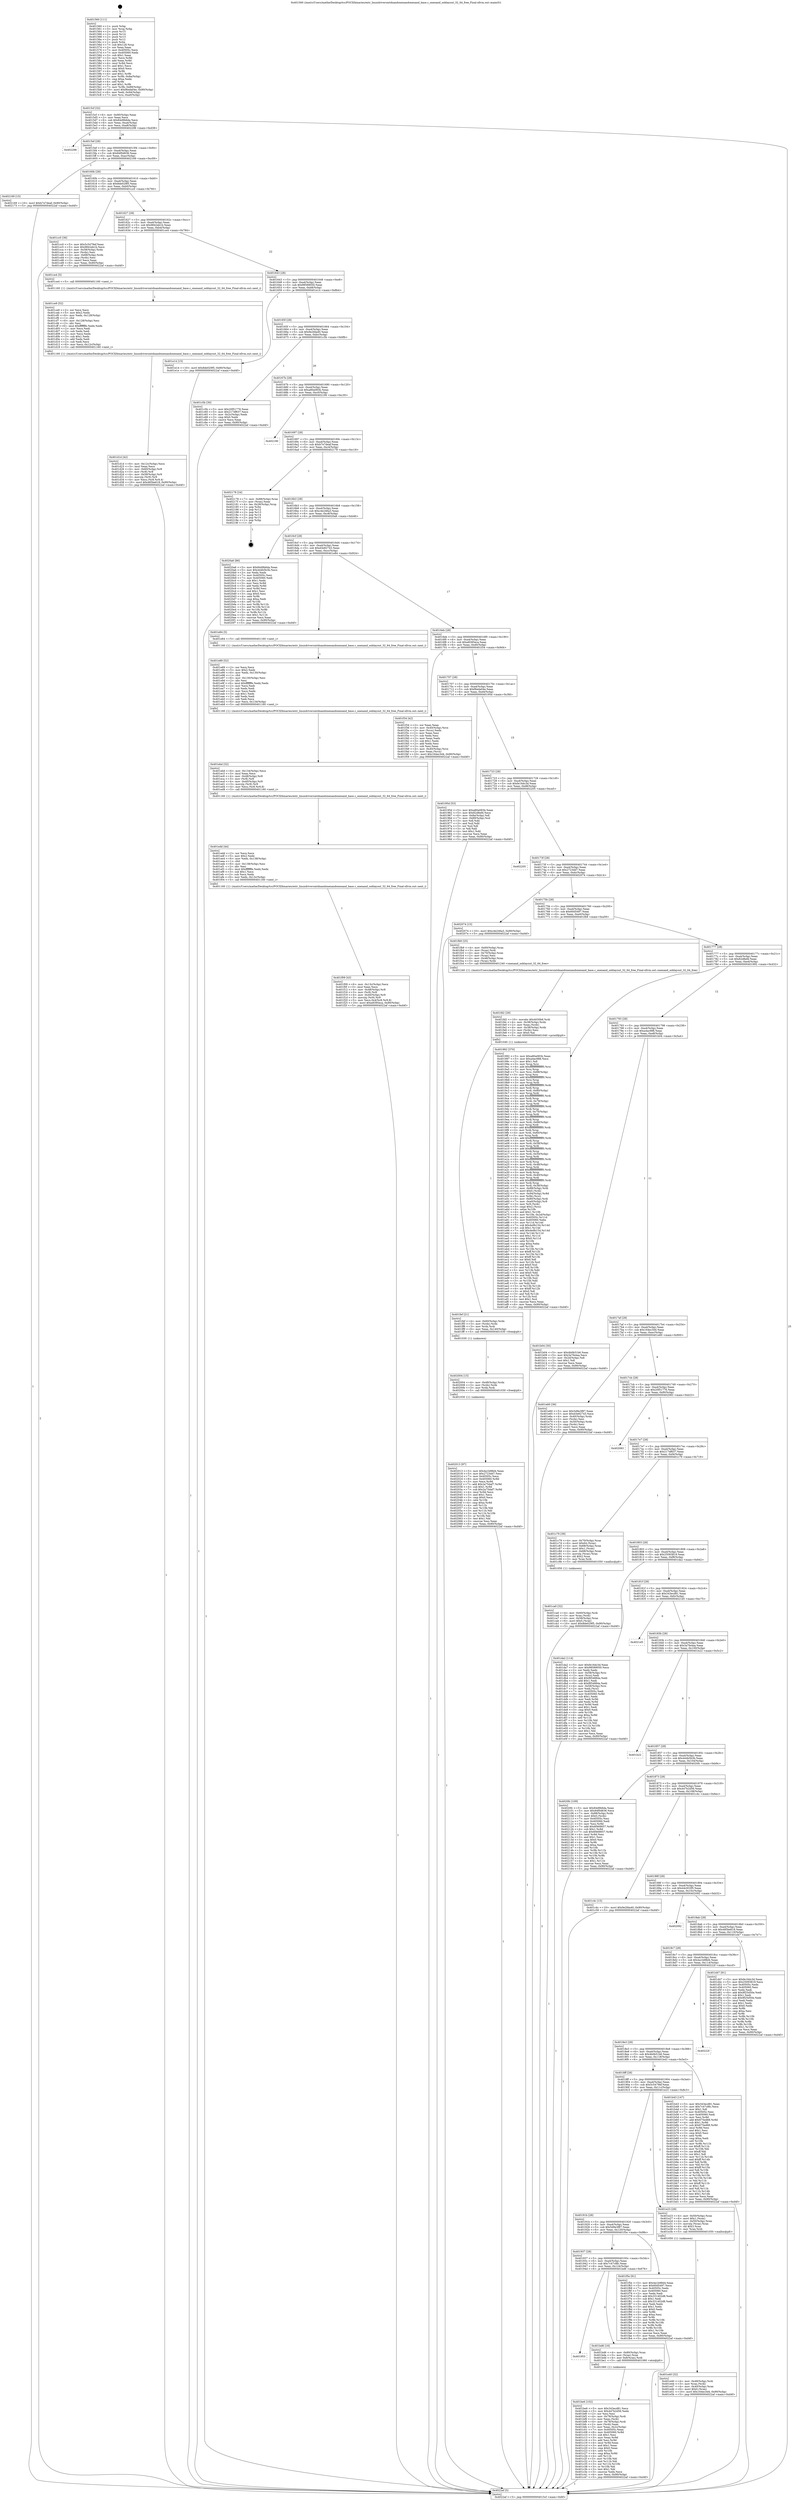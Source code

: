 digraph "0x401560" {
  label = "0x401560 (/mnt/c/Users/mathe/Desktop/tcc/POCII/binaries/extr_linuxdriversmtdnandonenandonenand_base.c_onenand_ooblayout_32_64_free_Final-ollvm.out::main(0))"
  labelloc = "t"
  node[shape=record]

  Entry [label="",width=0.3,height=0.3,shape=circle,fillcolor=black,style=filled]
  "0x4015cf" [label="{
     0x4015cf [32]\l
     | [instrs]\l
     &nbsp;&nbsp;0x4015cf \<+6\>: mov -0x90(%rbp),%eax\l
     &nbsp;&nbsp;0x4015d5 \<+2\>: mov %eax,%ecx\l
     &nbsp;&nbsp;0x4015d7 \<+6\>: sub $0x84d9b6da,%ecx\l
     &nbsp;&nbsp;0x4015dd \<+6\>: mov %eax,-0xa4(%rbp)\l
     &nbsp;&nbsp;0x4015e3 \<+6\>: mov %ecx,-0xa8(%rbp)\l
     &nbsp;&nbsp;0x4015e9 \<+6\>: je 0000000000402298 \<main+0xd38\>\l
  }"]
  "0x402298" [label="{
     0x402298\l
  }", style=dashed]
  "0x4015ef" [label="{
     0x4015ef [28]\l
     | [instrs]\l
     &nbsp;&nbsp;0x4015ef \<+5\>: jmp 00000000004015f4 \<main+0x94\>\l
     &nbsp;&nbsp;0x4015f4 \<+6\>: mov -0xa4(%rbp),%eax\l
     &nbsp;&nbsp;0x4015fa \<+5\>: sub $0x84f0d636,%eax\l
     &nbsp;&nbsp;0x4015ff \<+6\>: mov %eax,-0xac(%rbp)\l
     &nbsp;&nbsp;0x401605 \<+6\>: je 0000000000402169 \<main+0xc09\>\l
  }"]
  Exit [label="",width=0.3,height=0.3,shape=circle,fillcolor=black,style=filled,peripheries=2]
  "0x402169" [label="{
     0x402169 [15]\l
     | [instrs]\l
     &nbsp;&nbsp;0x402169 \<+10\>: movl $0xb7e7deaf,-0x90(%rbp)\l
     &nbsp;&nbsp;0x402173 \<+5\>: jmp 00000000004022af \<main+0xd4f\>\l
  }"]
  "0x40160b" [label="{
     0x40160b [28]\l
     | [instrs]\l
     &nbsp;&nbsp;0x40160b \<+5\>: jmp 0000000000401610 \<main+0xb0\>\l
     &nbsp;&nbsp;0x401610 \<+6\>: mov -0xa4(%rbp),%eax\l
     &nbsp;&nbsp;0x401616 \<+5\>: sub $0x8de029f5,%eax\l
     &nbsp;&nbsp;0x40161b \<+6\>: mov %eax,-0xb0(%rbp)\l
     &nbsp;&nbsp;0x401621 \<+6\>: je 0000000000401cc0 \<main+0x760\>\l
  }"]
  "0x402013" [label="{
     0x402013 [97]\l
     | [instrs]\l
     &nbsp;&nbsp;0x402013 \<+5\>: mov $0x4a1b98d4,%eax\l
     &nbsp;&nbsp;0x402018 \<+5\>: mov $0x2723dd7,%esi\l
     &nbsp;&nbsp;0x40201d \<+7\>: mov 0x40505c,%ecx\l
     &nbsp;&nbsp;0x402024 \<+8\>: mov 0x405060,%r8d\l
     &nbsp;&nbsp;0x40202c \<+3\>: mov %ecx,%r9d\l
     &nbsp;&nbsp;0x40202f \<+7\>: add $0x2a75daf7,%r9d\l
     &nbsp;&nbsp;0x402036 \<+4\>: sub $0x1,%r9d\l
     &nbsp;&nbsp;0x40203a \<+7\>: sub $0x2a75daf7,%r9d\l
     &nbsp;&nbsp;0x402041 \<+4\>: imul %r9d,%ecx\l
     &nbsp;&nbsp;0x402045 \<+3\>: and $0x1,%ecx\l
     &nbsp;&nbsp;0x402048 \<+3\>: cmp $0x0,%ecx\l
     &nbsp;&nbsp;0x40204b \<+4\>: sete %r10b\l
     &nbsp;&nbsp;0x40204f \<+4\>: cmp $0xa,%r8d\l
     &nbsp;&nbsp;0x402053 \<+4\>: setl %r11b\l
     &nbsp;&nbsp;0x402057 \<+3\>: mov %r10b,%bl\l
     &nbsp;&nbsp;0x40205a \<+3\>: and %r11b,%bl\l
     &nbsp;&nbsp;0x40205d \<+3\>: xor %r11b,%r10b\l
     &nbsp;&nbsp;0x402060 \<+3\>: or %r10b,%bl\l
     &nbsp;&nbsp;0x402063 \<+3\>: test $0x1,%bl\l
     &nbsp;&nbsp;0x402066 \<+3\>: cmovne %esi,%eax\l
     &nbsp;&nbsp;0x402069 \<+6\>: mov %eax,-0x90(%rbp)\l
     &nbsp;&nbsp;0x40206f \<+5\>: jmp 00000000004022af \<main+0xd4f\>\l
  }"]
  "0x401cc0" [label="{
     0x401cc0 [36]\l
     | [instrs]\l
     &nbsp;&nbsp;0x401cc0 \<+5\>: mov $0x5c5479ef,%eax\l
     &nbsp;&nbsp;0x401cc5 \<+5\>: mov $0x9842eb1b,%ecx\l
     &nbsp;&nbsp;0x401cca \<+4\>: mov -0x58(%rbp),%rdx\l
     &nbsp;&nbsp;0x401cce \<+2\>: mov (%rdx),%esi\l
     &nbsp;&nbsp;0x401cd0 \<+4\>: mov -0x68(%rbp),%rdx\l
     &nbsp;&nbsp;0x401cd4 \<+2\>: cmp (%rdx),%esi\l
     &nbsp;&nbsp;0x401cd6 \<+3\>: cmovl %ecx,%eax\l
     &nbsp;&nbsp;0x401cd9 \<+6\>: mov %eax,-0x90(%rbp)\l
     &nbsp;&nbsp;0x401cdf \<+5\>: jmp 00000000004022af \<main+0xd4f\>\l
  }"]
  "0x401627" [label="{
     0x401627 [28]\l
     | [instrs]\l
     &nbsp;&nbsp;0x401627 \<+5\>: jmp 000000000040162c \<main+0xcc\>\l
     &nbsp;&nbsp;0x40162c \<+6\>: mov -0xa4(%rbp),%eax\l
     &nbsp;&nbsp;0x401632 \<+5\>: sub $0x9842eb1b,%eax\l
     &nbsp;&nbsp;0x401637 \<+6\>: mov %eax,-0xb4(%rbp)\l
     &nbsp;&nbsp;0x40163d \<+6\>: je 0000000000401ce4 \<main+0x784\>\l
  }"]
  "0x402004" [label="{
     0x402004 [15]\l
     | [instrs]\l
     &nbsp;&nbsp;0x402004 \<+4\>: mov -0x48(%rbp),%rdx\l
     &nbsp;&nbsp;0x402008 \<+3\>: mov (%rdx),%rdx\l
     &nbsp;&nbsp;0x40200b \<+3\>: mov %rdx,%rdi\l
     &nbsp;&nbsp;0x40200e \<+5\>: call 0000000000401030 \<free@plt\>\l
     | [calls]\l
     &nbsp;&nbsp;0x401030 \{1\} (unknown)\l
  }"]
  "0x401ce4" [label="{
     0x401ce4 [5]\l
     | [instrs]\l
     &nbsp;&nbsp;0x401ce4 \<+5\>: call 0000000000401160 \<next_i\>\l
     | [calls]\l
     &nbsp;&nbsp;0x401160 \{1\} (/mnt/c/Users/mathe/Desktop/tcc/POCII/binaries/extr_linuxdriversmtdnandonenandonenand_base.c_onenand_ooblayout_32_64_free_Final-ollvm.out::next_i)\l
  }"]
  "0x401643" [label="{
     0x401643 [28]\l
     | [instrs]\l
     &nbsp;&nbsp;0x401643 \<+5\>: jmp 0000000000401648 \<main+0xe8\>\l
     &nbsp;&nbsp;0x401648 \<+6\>: mov -0xa4(%rbp),%eax\l
     &nbsp;&nbsp;0x40164e \<+5\>: sub $0x98589050,%eax\l
     &nbsp;&nbsp;0x401653 \<+6\>: mov %eax,-0xb8(%rbp)\l
     &nbsp;&nbsp;0x401659 \<+6\>: je 0000000000401e14 \<main+0x8b4\>\l
  }"]
  "0x401fef" [label="{
     0x401fef [21]\l
     | [instrs]\l
     &nbsp;&nbsp;0x401fef \<+4\>: mov -0x60(%rbp),%rdx\l
     &nbsp;&nbsp;0x401ff3 \<+3\>: mov (%rdx),%rdx\l
     &nbsp;&nbsp;0x401ff6 \<+3\>: mov %rdx,%rdi\l
     &nbsp;&nbsp;0x401ff9 \<+6\>: mov %eax,-0x140(%rbp)\l
     &nbsp;&nbsp;0x401fff \<+5\>: call 0000000000401030 \<free@plt\>\l
     | [calls]\l
     &nbsp;&nbsp;0x401030 \{1\} (unknown)\l
  }"]
  "0x401e14" [label="{
     0x401e14 [15]\l
     | [instrs]\l
     &nbsp;&nbsp;0x401e14 \<+10\>: movl $0x8de029f5,-0x90(%rbp)\l
     &nbsp;&nbsp;0x401e1e \<+5\>: jmp 00000000004022af \<main+0xd4f\>\l
  }"]
  "0x40165f" [label="{
     0x40165f [28]\l
     | [instrs]\l
     &nbsp;&nbsp;0x40165f \<+5\>: jmp 0000000000401664 \<main+0x104\>\l
     &nbsp;&nbsp;0x401664 \<+6\>: mov -0xa4(%rbp),%eax\l
     &nbsp;&nbsp;0x40166a \<+5\>: sub $0x9e2fda40,%eax\l
     &nbsp;&nbsp;0x40166f \<+6\>: mov %eax,-0xbc(%rbp)\l
     &nbsp;&nbsp;0x401675 \<+6\>: je 0000000000401c5b \<main+0x6fb\>\l
  }"]
  "0x401fd2" [label="{
     0x401fd2 [29]\l
     | [instrs]\l
     &nbsp;&nbsp;0x401fd2 \<+10\>: movabs $0x4030b6,%rdi\l
     &nbsp;&nbsp;0x401fdc \<+4\>: mov -0x38(%rbp),%rdx\l
     &nbsp;&nbsp;0x401fe0 \<+2\>: mov %eax,(%rdx)\l
     &nbsp;&nbsp;0x401fe2 \<+4\>: mov -0x38(%rbp),%rdx\l
     &nbsp;&nbsp;0x401fe6 \<+2\>: mov (%rdx),%esi\l
     &nbsp;&nbsp;0x401fe8 \<+2\>: mov $0x0,%al\l
     &nbsp;&nbsp;0x401fea \<+5\>: call 0000000000401040 \<printf@plt\>\l
     | [calls]\l
     &nbsp;&nbsp;0x401040 \{1\} (unknown)\l
  }"]
  "0x401c5b" [label="{
     0x401c5b [30]\l
     | [instrs]\l
     &nbsp;&nbsp;0x401c5b \<+5\>: mov $0x20f51776,%eax\l
     &nbsp;&nbsp;0x401c60 \<+5\>: mov $0x217df637,%ecx\l
     &nbsp;&nbsp;0x401c65 \<+3\>: mov -0x2c(%rbp),%edx\l
     &nbsp;&nbsp;0x401c68 \<+3\>: cmp $0x0,%edx\l
     &nbsp;&nbsp;0x401c6b \<+3\>: cmove %ecx,%eax\l
     &nbsp;&nbsp;0x401c6e \<+6\>: mov %eax,-0x90(%rbp)\l
     &nbsp;&nbsp;0x401c74 \<+5\>: jmp 00000000004022af \<main+0xd4f\>\l
  }"]
  "0x40167b" [label="{
     0x40167b [28]\l
     | [instrs]\l
     &nbsp;&nbsp;0x40167b \<+5\>: jmp 0000000000401680 \<main+0x120\>\l
     &nbsp;&nbsp;0x401680 \<+6\>: mov -0xa4(%rbp),%eax\l
     &nbsp;&nbsp;0x401686 \<+5\>: sub $0xa80a083b,%eax\l
     &nbsp;&nbsp;0x40168b \<+6\>: mov %eax,-0xc0(%rbp)\l
     &nbsp;&nbsp;0x401691 \<+6\>: je 0000000000402190 \<main+0xc30\>\l
  }"]
  "0x401f09" [label="{
     0x401f09 [43]\l
     | [instrs]\l
     &nbsp;&nbsp;0x401f09 \<+6\>: mov -0x13c(%rbp),%ecx\l
     &nbsp;&nbsp;0x401f0f \<+3\>: imul %eax,%ecx\l
     &nbsp;&nbsp;0x401f12 \<+4\>: mov -0x48(%rbp),%r8\l
     &nbsp;&nbsp;0x401f16 \<+3\>: mov (%r8),%r8\l
     &nbsp;&nbsp;0x401f19 \<+4\>: mov -0x40(%rbp),%r9\l
     &nbsp;&nbsp;0x401f1d \<+3\>: movslq (%r9),%r9\l
     &nbsp;&nbsp;0x401f20 \<+5\>: mov %ecx,0x4(%r8,%r9,8)\l
     &nbsp;&nbsp;0x401f25 \<+10\>: movl $0xe8395eca,-0x90(%rbp)\l
     &nbsp;&nbsp;0x401f2f \<+5\>: jmp 00000000004022af \<main+0xd4f\>\l
  }"]
  "0x402190" [label="{
     0x402190\l
  }", style=dashed]
  "0x401697" [label="{
     0x401697 [28]\l
     | [instrs]\l
     &nbsp;&nbsp;0x401697 \<+5\>: jmp 000000000040169c \<main+0x13c\>\l
     &nbsp;&nbsp;0x40169c \<+6\>: mov -0xa4(%rbp),%eax\l
     &nbsp;&nbsp;0x4016a2 \<+5\>: sub $0xb7e7deaf,%eax\l
     &nbsp;&nbsp;0x4016a7 \<+6\>: mov %eax,-0xc4(%rbp)\l
     &nbsp;&nbsp;0x4016ad \<+6\>: je 0000000000402178 \<main+0xc18\>\l
  }"]
  "0x401edd" [label="{
     0x401edd [44]\l
     | [instrs]\l
     &nbsp;&nbsp;0x401edd \<+2\>: xor %ecx,%ecx\l
     &nbsp;&nbsp;0x401edf \<+5\>: mov $0x2,%edx\l
     &nbsp;&nbsp;0x401ee4 \<+6\>: mov %edx,-0x138(%rbp)\l
     &nbsp;&nbsp;0x401eea \<+1\>: cltd\l
     &nbsp;&nbsp;0x401eeb \<+6\>: mov -0x138(%rbp),%esi\l
     &nbsp;&nbsp;0x401ef1 \<+2\>: idiv %esi\l
     &nbsp;&nbsp;0x401ef3 \<+6\>: imul $0xfffffffe,%edx,%edx\l
     &nbsp;&nbsp;0x401ef9 \<+3\>: sub $0x1,%ecx\l
     &nbsp;&nbsp;0x401efc \<+2\>: sub %ecx,%edx\l
     &nbsp;&nbsp;0x401efe \<+6\>: mov %edx,-0x13c(%rbp)\l
     &nbsp;&nbsp;0x401f04 \<+5\>: call 0000000000401160 \<next_i\>\l
     | [calls]\l
     &nbsp;&nbsp;0x401160 \{1\} (/mnt/c/Users/mathe/Desktop/tcc/POCII/binaries/extr_linuxdriversmtdnandonenandonenand_base.c_onenand_ooblayout_32_64_free_Final-ollvm.out::next_i)\l
  }"]
  "0x402178" [label="{
     0x402178 [24]\l
     | [instrs]\l
     &nbsp;&nbsp;0x402178 \<+7\>: mov -0x88(%rbp),%rax\l
     &nbsp;&nbsp;0x40217f \<+2\>: mov (%rax),%eax\l
     &nbsp;&nbsp;0x402181 \<+4\>: lea -0x28(%rbp),%rsp\l
     &nbsp;&nbsp;0x402185 \<+1\>: pop %rbx\l
     &nbsp;&nbsp;0x402186 \<+2\>: pop %r12\l
     &nbsp;&nbsp;0x402188 \<+2\>: pop %r13\l
     &nbsp;&nbsp;0x40218a \<+2\>: pop %r14\l
     &nbsp;&nbsp;0x40218c \<+2\>: pop %r15\l
     &nbsp;&nbsp;0x40218e \<+1\>: pop %rbp\l
     &nbsp;&nbsp;0x40218f \<+1\>: ret\l
  }"]
  "0x4016b3" [label="{
     0x4016b3 [28]\l
     | [instrs]\l
     &nbsp;&nbsp;0x4016b3 \<+5\>: jmp 00000000004016b8 \<main+0x158\>\l
     &nbsp;&nbsp;0x4016b8 \<+6\>: mov -0xa4(%rbp),%eax\l
     &nbsp;&nbsp;0x4016be \<+5\>: sub $0xc4e246a3,%eax\l
     &nbsp;&nbsp;0x4016c3 \<+6\>: mov %eax,-0xc8(%rbp)\l
     &nbsp;&nbsp;0x4016c9 \<+6\>: je 00000000004020a6 \<main+0xb46\>\l
  }"]
  "0x401ebd" [label="{
     0x401ebd [32]\l
     | [instrs]\l
     &nbsp;&nbsp;0x401ebd \<+6\>: mov -0x134(%rbp),%ecx\l
     &nbsp;&nbsp;0x401ec3 \<+3\>: imul %eax,%ecx\l
     &nbsp;&nbsp;0x401ec6 \<+4\>: mov -0x48(%rbp),%r8\l
     &nbsp;&nbsp;0x401eca \<+3\>: mov (%r8),%r8\l
     &nbsp;&nbsp;0x401ecd \<+4\>: mov -0x40(%rbp),%r9\l
     &nbsp;&nbsp;0x401ed1 \<+3\>: movslq (%r9),%r9\l
     &nbsp;&nbsp;0x401ed4 \<+4\>: mov %ecx,(%r8,%r9,8)\l
     &nbsp;&nbsp;0x401ed8 \<+5\>: call 0000000000401160 \<next_i\>\l
     | [calls]\l
     &nbsp;&nbsp;0x401160 \{1\} (/mnt/c/Users/mathe/Desktop/tcc/POCII/binaries/extr_linuxdriversmtdnandonenandonenand_base.c_onenand_ooblayout_32_64_free_Final-ollvm.out::next_i)\l
  }"]
  "0x4020a6" [label="{
     0x4020a6 [86]\l
     | [instrs]\l
     &nbsp;&nbsp;0x4020a6 \<+5\>: mov $0x84d9b6da,%eax\l
     &nbsp;&nbsp;0x4020ab \<+5\>: mov $0x444b5b3b,%ecx\l
     &nbsp;&nbsp;0x4020b0 \<+2\>: xor %edx,%edx\l
     &nbsp;&nbsp;0x4020b2 \<+7\>: mov 0x40505c,%esi\l
     &nbsp;&nbsp;0x4020b9 \<+7\>: mov 0x405060,%edi\l
     &nbsp;&nbsp;0x4020c0 \<+3\>: sub $0x1,%edx\l
     &nbsp;&nbsp;0x4020c3 \<+3\>: mov %esi,%r8d\l
     &nbsp;&nbsp;0x4020c6 \<+3\>: add %edx,%r8d\l
     &nbsp;&nbsp;0x4020c9 \<+4\>: imul %r8d,%esi\l
     &nbsp;&nbsp;0x4020cd \<+3\>: and $0x1,%esi\l
     &nbsp;&nbsp;0x4020d0 \<+3\>: cmp $0x0,%esi\l
     &nbsp;&nbsp;0x4020d3 \<+4\>: sete %r9b\l
     &nbsp;&nbsp;0x4020d7 \<+3\>: cmp $0xa,%edi\l
     &nbsp;&nbsp;0x4020da \<+4\>: setl %r10b\l
     &nbsp;&nbsp;0x4020de \<+3\>: mov %r9b,%r11b\l
     &nbsp;&nbsp;0x4020e1 \<+3\>: and %r10b,%r11b\l
     &nbsp;&nbsp;0x4020e4 \<+3\>: xor %r10b,%r9b\l
     &nbsp;&nbsp;0x4020e7 \<+3\>: or %r9b,%r11b\l
     &nbsp;&nbsp;0x4020ea \<+4\>: test $0x1,%r11b\l
     &nbsp;&nbsp;0x4020ee \<+3\>: cmovne %ecx,%eax\l
     &nbsp;&nbsp;0x4020f1 \<+6\>: mov %eax,-0x90(%rbp)\l
     &nbsp;&nbsp;0x4020f7 \<+5\>: jmp 00000000004022af \<main+0xd4f\>\l
  }"]
  "0x4016cf" [label="{
     0x4016cf [28]\l
     | [instrs]\l
     &nbsp;&nbsp;0x4016cf \<+5\>: jmp 00000000004016d4 \<main+0x174\>\l
     &nbsp;&nbsp;0x4016d4 \<+6\>: mov -0xa4(%rbp),%eax\l
     &nbsp;&nbsp;0x4016da \<+5\>: sub $0xd3e82743,%eax\l
     &nbsp;&nbsp;0x4016df \<+6\>: mov %eax,-0xcc(%rbp)\l
     &nbsp;&nbsp;0x4016e5 \<+6\>: je 0000000000401e84 \<main+0x924\>\l
  }"]
  "0x401e89" [label="{
     0x401e89 [52]\l
     | [instrs]\l
     &nbsp;&nbsp;0x401e89 \<+2\>: xor %ecx,%ecx\l
     &nbsp;&nbsp;0x401e8b \<+5\>: mov $0x2,%edx\l
     &nbsp;&nbsp;0x401e90 \<+6\>: mov %edx,-0x130(%rbp)\l
     &nbsp;&nbsp;0x401e96 \<+1\>: cltd\l
     &nbsp;&nbsp;0x401e97 \<+6\>: mov -0x130(%rbp),%esi\l
     &nbsp;&nbsp;0x401e9d \<+2\>: idiv %esi\l
     &nbsp;&nbsp;0x401e9f \<+6\>: imul $0xfffffffe,%edx,%edx\l
     &nbsp;&nbsp;0x401ea5 \<+2\>: mov %ecx,%edi\l
     &nbsp;&nbsp;0x401ea7 \<+2\>: sub %edx,%edi\l
     &nbsp;&nbsp;0x401ea9 \<+2\>: mov %ecx,%edx\l
     &nbsp;&nbsp;0x401eab \<+3\>: sub $0x1,%edx\l
     &nbsp;&nbsp;0x401eae \<+2\>: add %edx,%edi\l
     &nbsp;&nbsp;0x401eb0 \<+2\>: sub %edi,%ecx\l
     &nbsp;&nbsp;0x401eb2 \<+6\>: mov %ecx,-0x134(%rbp)\l
     &nbsp;&nbsp;0x401eb8 \<+5\>: call 0000000000401160 \<next_i\>\l
     | [calls]\l
     &nbsp;&nbsp;0x401160 \{1\} (/mnt/c/Users/mathe/Desktop/tcc/POCII/binaries/extr_linuxdriversmtdnandonenandonenand_base.c_onenand_ooblayout_32_64_free_Final-ollvm.out::next_i)\l
  }"]
  "0x401e84" [label="{
     0x401e84 [5]\l
     | [instrs]\l
     &nbsp;&nbsp;0x401e84 \<+5\>: call 0000000000401160 \<next_i\>\l
     | [calls]\l
     &nbsp;&nbsp;0x401160 \{1\} (/mnt/c/Users/mathe/Desktop/tcc/POCII/binaries/extr_linuxdriversmtdnandonenandonenand_base.c_onenand_ooblayout_32_64_free_Final-ollvm.out::next_i)\l
  }"]
  "0x4016eb" [label="{
     0x4016eb [28]\l
     | [instrs]\l
     &nbsp;&nbsp;0x4016eb \<+5\>: jmp 00000000004016f0 \<main+0x190\>\l
     &nbsp;&nbsp;0x4016f0 \<+6\>: mov -0xa4(%rbp),%eax\l
     &nbsp;&nbsp;0x4016f6 \<+5\>: sub $0xe8395eca,%eax\l
     &nbsp;&nbsp;0x4016fb \<+6\>: mov %eax,-0xd0(%rbp)\l
     &nbsp;&nbsp;0x401701 \<+6\>: je 0000000000401f34 \<main+0x9d4\>\l
  }"]
  "0x401e40" [label="{
     0x401e40 [32]\l
     | [instrs]\l
     &nbsp;&nbsp;0x401e40 \<+4\>: mov -0x48(%rbp),%rdi\l
     &nbsp;&nbsp;0x401e44 \<+3\>: mov %rax,(%rdi)\l
     &nbsp;&nbsp;0x401e47 \<+4\>: mov -0x40(%rbp),%rax\l
     &nbsp;&nbsp;0x401e4b \<+6\>: movl $0x0,(%rax)\l
     &nbsp;&nbsp;0x401e51 \<+10\>: movl $0x164ec3d4,-0x90(%rbp)\l
     &nbsp;&nbsp;0x401e5b \<+5\>: jmp 00000000004022af \<main+0xd4f\>\l
  }"]
  "0x401f34" [label="{
     0x401f34 [42]\l
     | [instrs]\l
     &nbsp;&nbsp;0x401f34 \<+2\>: xor %eax,%eax\l
     &nbsp;&nbsp;0x401f36 \<+4\>: mov -0x40(%rbp),%rcx\l
     &nbsp;&nbsp;0x401f3a \<+2\>: mov (%rcx),%edx\l
     &nbsp;&nbsp;0x401f3c \<+2\>: mov %eax,%esi\l
     &nbsp;&nbsp;0x401f3e \<+2\>: sub %edx,%esi\l
     &nbsp;&nbsp;0x401f40 \<+2\>: mov %eax,%edx\l
     &nbsp;&nbsp;0x401f42 \<+3\>: sub $0x1,%edx\l
     &nbsp;&nbsp;0x401f45 \<+2\>: add %edx,%esi\l
     &nbsp;&nbsp;0x401f47 \<+2\>: sub %esi,%eax\l
     &nbsp;&nbsp;0x401f49 \<+4\>: mov -0x40(%rbp),%rcx\l
     &nbsp;&nbsp;0x401f4d \<+2\>: mov %eax,(%rcx)\l
     &nbsp;&nbsp;0x401f4f \<+10\>: movl $0x164ec3d4,-0x90(%rbp)\l
     &nbsp;&nbsp;0x401f59 \<+5\>: jmp 00000000004022af \<main+0xd4f\>\l
  }"]
  "0x401707" [label="{
     0x401707 [28]\l
     | [instrs]\l
     &nbsp;&nbsp;0x401707 \<+5\>: jmp 000000000040170c \<main+0x1ac\>\l
     &nbsp;&nbsp;0x40170c \<+6\>: mov -0xa4(%rbp),%eax\l
     &nbsp;&nbsp;0x401712 \<+5\>: sub $0xf6eda04e,%eax\l
     &nbsp;&nbsp;0x401717 \<+6\>: mov %eax,-0xd4(%rbp)\l
     &nbsp;&nbsp;0x40171d \<+6\>: je 000000000040195d \<main+0x3fd\>\l
  }"]
  "0x401d1d" [label="{
     0x401d1d [42]\l
     | [instrs]\l
     &nbsp;&nbsp;0x401d1d \<+6\>: mov -0x12c(%rbp),%ecx\l
     &nbsp;&nbsp;0x401d23 \<+3\>: imul %eax,%ecx\l
     &nbsp;&nbsp;0x401d26 \<+4\>: mov -0x60(%rbp),%r8\l
     &nbsp;&nbsp;0x401d2a \<+3\>: mov (%r8),%r8\l
     &nbsp;&nbsp;0x401d2d \<+4\>: mov -0x58(%rbp),%r9\l
     &nbsp;&nbsp;0x401d31 \<+3\>: movslq (%r9),%r9\l
     &nbsp;&nbsp;0x401d34 \<+4\>: mov %ecx,(%r8,%r9,4)\l
     &nbsp;&nbsp;0x401d38 \<+10\>: movl $0x485be618,-0x90(%rbp)\l
     &nbsp;&nbsp;0x401d42 \<+5\>: jmp 00000000004022af \<main+0xd4f\>\l
  }"]
  "0x40195d" [label="{
     0x40195d [53]\l
     | [instrs]\l
     &nbsp;&nbsp;0x40195d \<+5\>: mov $0xa80a083b,%eax\l
     &nbsp;&nbsp;0x401962 \<+5\>: mov $0x82d8efd,%ecx\l
     &nbsp;&nbsp;0x401967 \<+6\>: mov -0x8a(%rbp),%dl\l
     &nbsp;&nbsp;0x40196d \<+7\>: mov -0x89(%rbp),%sil\l
     &nbsp;&nbsp;0x401974 \<+3\>: mov %dl,%dil\l
     &nbsp;&nbsp;0x401977 \<+3\>: and %sil,%dil\l
     &nbsp;&nbsp;0x40197a \<+3\>: xor %sil,%dl\l
     &nbsp;&nbsp;0x40197d \<+3\>: or %dl,%dil\l
     &nbsp;&nbsp;0x401980 \<+4\>: test $0x1,%dil\l
     &nbsp;&nbsp;0x401984 \<+3\>: cmovne %ecx,%eax\l
     &nbsp;&nbsp;0x401987 \<+6\>: mov %eax,-0x90(%rbp)\l
     &nbsp;&nbsp;0x40198d \<+5\>: jmp 00000000004022af \<main+0xd4f\>\l
  }"]
  "0x401723" [label="{
     0x401723 [28]\l
     | [instrs]\l
     &nbsp;&nbsp;0x401723 \<+5\>: jmp 0000000000401728 \<main+0x1c8\>\l
     &nbsp;&nbsp;0x401728 \<+6\>: mov -0xa4(%rbp),%eax\l
     &nbsp;&nbsp;0x40172e \<+5\>: sub $0xfe16dc3d,%eax\l
     &nbsp;&nbsp;0x401733 \<+6\>: mov %eax,-0xd8(%rbp)\l
     &nbsp;&nbsp;0x401739 \<+6\>: je 0000000000402205 \<main+0xca5\>\l
  }"]
  "0x4022af" [label="{
     0x4022af [5]\l
     | [instrs]\l
     &nbsp;&nbsp;0x4022af \<+5\>: jmp 00000000004015cf \<main+0x6f\>\l
  }"]
  "0x401560" [label="{
     0x401560 [111]\l
     | [instrs]\l
     &nbsp;&nbsp;0x401560 \<+1\>: push %rbp\l
     &nbsp;&nbsp;0x401561 \<+3\>: mov %rsp,%rbp\l
     &nbsp;&nbsp;0x401564 \<+2\>: push %r15\l
     &nbsp;&nbsp;0x401566 \<+2\>: push %r14\l
     &nbsp;&nbsp;0x401568 \<+2\>: push %r13\l
     &nbsp;&nbsp;0x40156a \<+2\>: push %r12\l
     &nbsp;&nbsp;0x40156c \<+1\>: push %rbx\l
     &nbsp;&nbsp;0x40156d \<+7\>: sub $0x128,%rsp\l
     &nbsp;&nbsp;0x401574 \<+2\>: xor %eax,%eax\l
     &nbsp;&nbsp;0x401576 \<+7\>: mov 0x40505c,%ecx\l
     &nbsp;&nbsp;0x40157d \<+7\>: mov 0x405060,%edx\l
     &nbsp;&nbsp;0x401584 \<+3\>: sub $0x1,%eax\l
     &nbsp;&nbsp;0x401587 \<+3\>: mov %ecx,%r8d\l
     &nbsp;&nbsp;0x40158a \<+3\>: add %eax,%r8d\l
     &nbsp;&nbsp;0x40158d \<+4\>: imul %r8d,%ecx\l
     &nbsp;&nbsp;0x401591 \<+3\>: and $0x1,%ecx\l
     &nbsp;&nbsp;0x401594 \<+3\>: cmp $0x0,%ecx\l
     &nbsp;&nbsp;0x401597 \<+4\>: sete %r9b\l
     &nbsp;&nbsp;0x40159b \<+4\>: and $0x1,%r9b\l
     &nbsp;&nbsp;0x40159f \<+7\>: mov %r9b,-0x8a(%rbp)\l
     &nbsp;&nbsp;0x4015a6 \<+3\>: cmp $0xa,%edx\l
     &nbsp;&nbsp;0x4015a9 \<+4\>: setl %r9b\l
     &nbsp;&nbsp;0x4015ad \<+4\>: and $0x1,%r9b\l
     &nbsp;&nbsp;0x4015b1 \<+7\>: mov %r9b,-0x89(%rbp)\l
     &nbsp;&nbsp;0x4015b8 \<+10\>: movl $0xf6eda04e,-0x90(%rbp)\l
     &nbsp;&nbsp;0x4015c2 \<+6\>: mov %edi,-0x94(%rbp)\l
     &nbsp;&nbsp;0x4015c8 \<+7\>: mov %rsi,-0xa0(%rbp)\l
  }"]
  "0x401ce9" [label="{
     0x401ce9 [52]\l
     | [instrs]\l
     &nbsp;&nbsp;0x401ce9 \<+2\>: xor %ecx,%ecx\l
     &nbsp;&nbsp;0x401ceb \<+5\>: mov $0x2,%edx\l
     &nbsp;&nbsp;0x401cf0 \<+6\>: mov %edx,-0x128(%rbp)\l
     &nbsp;&nbsp;0x401cf6 \<+1\>: cltd\l
     &nbsp;&nbsp;0x401cf7 \<+6\>: mov -0x128(%rbp),%esi\l
     &nbsp;&nbsp;0x401cfd \<+2\>: idiv %esi\l
     &nbsp;&nbsp;0x401cff \<+6\>: imul $0xfffffffe,%edx,%edx\l
     &nbsp;&nbsp;0x401d05 \<+2\>: mov %ecx,%edi\l
     &nbsp;&nbsp;0x401d07 \<+2\>: sub %edx,%edi\l
     &nbsp;&nbsp;0x401d09 \<+2\>: mov %ecx,%edx\l
     &nbsp;&nbsp;0x401d0b \<+3\>: sub $0x1,%edx\l
     &nbsp;&nbsp;0x401d0e \<+2\>: add %edx,%edi\l
     &nbsp;&nbsp;0x401d10 \<+2\>: sub %edi,%ecx\l
     &nbsp;&nbsp;0x401d12 \<+6\>: mov %ecx,-0x12c(%rbp)\l
     &nbsp;&nbsp;0x401d18 \<+5\>: call 0000000000401160 \<next_i\>\l
     | [calls]\l
     &nbsp;&nbsp;0x401160 \{1\} (/mnt/c/Users/mathe/Desktop/tcc/POCII/binaries/extr_linuxdriversmtdnandonenandonenand_base.c_onenand_ooblayout_32_64_free_Final-ollvm.out::next_i)\l
  }"]
  "0x402205" [label="{
     0x402205\l
  }", style=dashed]
  "0x40173f" [label="{
     0x40173f [28]\l
     | [instrs]\l
     &nbsp;&nbsp;0x40173f \<+5\>: jmp 0000000000401744 \<main+0x1e4\>\l
     &nbsp;&nbsp;0x401744 \<+6\>: mov -0xa4(%rbp),%eax\l
     &nbsp;&nbsp;0x40174a \<+5\>: sub $0x2723dd7,%eax\l
     &nbsp;&nbsp;0x40174f \<+6\>: mov %eax,-0xdc(%rbp)\l
     &nbsp;&nbsp;0x401755 \<+6\>: je 0000000000402074 \<main+0xb14\>\l
  }"]
  "0x401ca0" [label="{
     0x401ca0 [32]\l
     | [instrs]\l
     &nbsp;&nbsp;0x401ca0 \<+4\>: mov -0x60(%rbp),%rdi\l
     &nbsp;&nbsp;0x401ca4 \<+3\>: mov %rax,(%rdi)\l
     &nbsp;&nbsp;0x401ca7 \<+4\>: mov -0x58(%rbp),%rax\l
     &nbsp;&nbsp;0x401cab \<+6\>: movl $0x0,(%rax)\l
     &nbsp;&nbsp;0x401cb1 \<+10\>: movl $0x8de029f5,-0x90(%rbp)\l
     &nbsp;&nbsp;0x401cbb \<+5\>: jmp 00000000004022af \<main+0xd4f\>\l
  }"]
  "0x402074" [label="{
     0x402074 [15]\l
     | [instrs]\l
     &nbsp;&nbsp;0x402074 \<+10\>: movl $0xc4e246a3,-0x90(%rbp)\l
     &nbsp;&nbsp;0x40207e \<+5\>: jmp 00000000004022af \<main+0xd4f\>\l
  }"]
  "0x40175b" [label="{
     0x40175b [28]\l
     | [instrs]\l
     &nbsp;&nbsp;0x40175b \<+5\>: jmp 0000000000401760 \<main+0x200\>\l
     &nbsp;&nbsp;0x401760 \<+6\>: mov -0xa4(%rbp),%eax\l
     &nbsp;&nbsp;0x401766 \<+5\>: sub $0x60d5497,%eax\l
     &nbsp;&nbsp;0x40176b \<+6\>: mov %eax,-0xe0(%rbp)\l
     &nbsp;&nbsp;0x401771 \<+6\>: je 0000000000401fb9 \<main+0xa59\>\l
  }"]
  "0x401be6" [label="{
     0x401be6 [102]\l
     | [instrs]\l
     &nbsp;&nbsp;0x401be6 \<+5\>: mov $0x343ecd81,%ecx\l
     &nbsp;&nbsp;0x401beb \<+5\>: mov $0x447b2d56,%edx\l
     &nbsp;&nbsp;0x401bf0 \<+2\>: xor %esi,%esi\l
     &nbsp;&nbsp;0x401bf2 \<+4\>: mov -0x78(%rbp),%rdi\l
     &nbsp;&nbsp;0x401bf6 \<+2\>: mov %eax,(%rdi)\l
     &nbsp;&nbsp;0x401bf8 \<+4\>: mov -0x78(%rbp),%rdi\l
     &nbsp;&nbsp;0x401bfc \<+2\>: mov (%rdi),%eax\l
     &nbsp;&nbsp;0x401bfe \<+3\>: mov %eax,-0x2c(%rbp)\l
     &nbsp;&nbsp;0x401c01 \<+7\>: mov 0x40505c,%eax\l
     &nbsp;&nbsp;0x401c08 \<+8\>: mov 0x405060,%r8d\l
     &nbsp;&nbsp;0x401c10 \<+3\>: sub $0x1,%esi\l
     &nbsp;&nbsp;0x401c13 \<+3\>: mov %eax,%r9d\l
     &nbsp;&nbsp;0x401c16 \<+3\>: add %esi,%r9d\l
     &nbsp;&nbsp;0x401c19 \<+4\>: imul %r9d,%eax\l
     &nbsp;&nbsp;0x401c1d \<+3\>: and $0x1,%eax\l
     &nbsp;&nbsp;0x401c20 \<+3\>: cmp $0x0,%eax\l
     &nbsp;&nbsp;0x401c23 \<+4\>: sete %r10b\l
     &nbsp;&nbsp;0x401c27 \<+4\>: cmp $0xa,%r8d\l
     &nbsp;&nbsp;0x401c2b \<+4\>: setl %r11b\l
     &nbsp;&nbsp;0x401c2f \<+3\>: mov %r10b,%bl\l
     &nbsp;&nbsp;0x401c32 \<+3\>: and %r11b,%bl\l
     &nbsp;&nbsp;0x401c35 \<+3\>: xor %r11b,%r10b\l
     &nbsp;&nbsp;0x401c38 \<+3\>: or %r10b,%bl\l
     &nbsp;&nbsp;0x401c3b \<+3\>: test $0x1,%bl\l
     &nbsp;&nbsp;0x401c3e \<+3\>: cmovne %edx,%ecx\l
     &nbsp;&nbsp;0x401c41 \<+6\>: mov %ecx,-0x90(%rbp)\l
     &nbsp;&nbsp;0x401c47 \<+5\>: jmp 00000000004022af \<main+0xd4f\>\l
  }"]
  "0x401fb9" [label="{
     0x401fb9 [25]\l
     | [instrs]\l
     &nbsp;&nbsp;0x401fb9 \<+4\>: mov -0x60(%rbp),%rax\l
     &nbsp;&nbsp;0x401fbd \<+3\>: mov (%rax),%rdi\l
     &nbsp;&nbsp;0x401fc0 \<+4\>: mov -0x70(%rbp),%rax\l
     &nbsp;&nbsp;0x401fc4 \<+2\>: mov (%rax),%esi\l
     &nbsp;&nbsp;0x401fc6 \<+4\>: mov -0x48(%rbp),%rax\l
     &nbsp;&nbsp;0x401fca \<+3\>: mov (%rax),%rdx\l
     &nbsp;&nbsp;0x401fcd \<+5\>: call 0000000000401240 \<onenand_ooblayout_32_64_free\>\l
     | [calls]\l
     &nbsp;&nbsp;0x401240 \{1\} (/mnt/c/Users/mathe/Desktop/tcc/POCII/binaries/extr_linuxdriversmtdnandonenandonenand_base.c_onenand_ooblayout_32_64_free_Final-ollvm.out::onenand_ooblayout_32_64_free)\l
  }"]
  "0x401777" [label="{
     0x401777 [28]\l
     | [instrs]\l
     &nbsp;&nbsp;0x401777 \<+5\>: jmp 000000000040177c \<main+0x21c\>\l
     &nbsp;&nbsp;0x40177c \<+6\>: mov -0xa4(%rbp),%eax\l
     &nbsp;&nbsp;0x401782 \<+5\>: sub $0x82d8efd,%eax\l
     &nbsp;&nbsp;0x401787 \<+6\>: mov %eax,-0xe4(%rbp)\l
     &nbsp;&nbsp;0x40178d \<+6\>: je 0000000000401992 \<main+0x432\>\l
  }"]
  "0x401953" [label="{
     0x401953\l
  }", style=dashed]
  "0x401992" [label="{
     0x401992 [370]\l
     | [instrs]\l
     &nbsp;&nbsp;0x401992 \<+5\>: mov $0xa80a083b,%eax\l
     &nbsp;&nbsp;0x401997 \<+5\>: mov $0xa4ac988,%ecx\l
     &nbsp;&nbsp;0x40199c \<+2\>: mov $0x1,%dl\l
     &nbsp;&nbsp;0x40199e \<+3\>: mov %rsp,%rsi\l
     &nbsp;&nbsp;0x4019a1 \<+4\>: add $0xfffffffffffffff0,%rsi\l
     &nbsp;&nbsp;0x4019a5 \<+3\>: mov %rsi,%rsp\l
     &nbsp;&nbsp;0x4019a8 \<+7\>: mov %rsi,-0x88(%rbp)\l
     &nbsp;&nbsp;0x4019af \<+3\>: mov %rsp,%rsi\l
     &nbsp;&nbsp;0x4019b2 \<+4\>: add $0xfffffffffffffff0,%rsi\l
     &nbsp;&nbsp;0x4019b6 \<+3\>: mov %rsi,%rsp\l
     &nbsp;&nbsp;0x4019b9 \<+3\>: mov %rsp,%rdi\l
     &nbsp;&nbsp;0x4019bc \<+4\>: add $0xfffffffffffffff0,%rdi\l
     &nbsp;&nbsp;0x4019c0 \<+3\>: mov %rdi,%rsp\l
     &nbsp;&nbsp;0x4019c3 \<+4\>: mov %rdi,-0x80(%rbp)\l
     &nbsp;&nbsp;0x4019c7 \<+3\>: mov %rsp,%rdi\l
     &nbsp;&nbsp;0x4019ca \<+4\>: add $0xfffffffffffffff0,%rdi\l
     &nbsp;&nbsp;0x4019ce \<+3\>: mov %rdi,%rsp\l
     &nbsp;&nbsp;0x4019d1 \<+4\>: mov %rdi,-0x78(%rbp)\l
     &nbsp;&nbsp;0x4019d5 \<+3\>: mov %rsp,%rdi\l
     &nbsp;&nbsp;0x4019d8 \<+4\>: add $0xfffffffffffffff0,%rdi\l
     &nbsp;&nbsp;0x4019dc \<+3\>: mov %rdi,%rsp\l
     &nbsp;&nbsp;0x4019df \<+4\>: mov %rdi,-0x70(%rbp)\l
     &nbsp;&nbsp;0x4019e3 \<+3\>: mov %rsp,%rdi\l
     &nbsp;&nbsp;0x4019e6 \<+4\>: add $0xfffffffffffffff0,%rdi\l
     &nbsp;&nbsp;0x4019ea \<+3\>: mov %rdi,%rsp\l
     &nbsp;&nbsp;0x4019ed \<+4\>: mov %rdi,-0x68(%rbp)\l
     &nbsp;&nbsp;0x4019f1 \<+3\>: mov %rsp,%rdi\l
     &nbsp;&nbsp;0x4019f4 \<+4\>: add $0xfffffffffffffff0,%rdi\l
     &nbsp;&nbsp;0x4019f8 \<+3\>: mov %rdi,%rsp\l
     &nbsp;&nbsp;0x4019fb \<+4\>: mov %rdi,-0x60(%rbp)\l
     &nbsp;&nbsp;0x4019ff \<+3\>: mov %rsp,%rdi\l
     &nbsp;&nbsp;0x401a02 \<+4\>: add $0xfffffffffffffff0,%rdi\l
     &nbsp;&nbsp;0x401a06 \<+3\>: mov %rdi,%rsp\l
     &nbsp;&nbsp;0x401a09 \<+4\>: mov %rdi,-0x58(%rbp)\l
     &nbsp;&nbsp;0x401a0d \<+3\>: mov %rsp,%rdi\l
     &nbsp;&nbsp;0x401a10 \<+4\>: add $0xfffffffffffffff0,%rdi\l
     &nbsp;&nbsp;0x401a14 \<+3\>: mov %rdi,%rsp\l
     &nbsp;&nbsp;0x401a17 \<+4\>: mov %rdi,-0x50(%rbp)\l
     &nbsp;&nbsp;0x401a1b \<+3\>: mov %rsp,%rdi\l
     &nbsp;&nbsp;0x401a1e \<+4\>: add $0xfffffffffffffff0,%rdi\l
     &nbsp;&nbsp;0x401a22 \<+3\>: mov %rdi,%rsp\l
     &nbsp;&nbsp;0x401a25 \<+4\>: mov %rdi,-0x48(%rbp)\l
     &nbsp;&nbsp;0x401a29 \<+3\>: mov %rsp,%rdi\l
     &nbsp;&nbsp;0x401a2c \<+4\>: add $0xfffffffffffffff0,%rdi\l
     &nbsp;&nbsp;0x401a30 \<+3\>: mov %rdi,%rsp\l
     &nbsp;&nbsp;0x401a33 \<+4\>: mov %rdi,-0x40(%rbp)\l
     &nbsp;&nbsp;0x401a37 \<+3\>: mov %rsp,%rdi\l
     &nbsp;&nbsp;0x401a3a \<+4\>: add $0xfffffffffffffff0,%rdi\l
     &nbsp;&nbsp;0x401a3e \<+3\>: mov %rdi,%rsp\l
     &nbsp;&nbsp;0x401a41 \<+4\>: mov %rdi,-0x38(%rbp)\l
     &nbsp;&nbsp;0x401a45 \<+7\>: mov -0x88(%rbp),%rdi\l
     &nbsp;&nbsp;0x401a4c \<+6\>: movl $0x0,(%rdi)\l
     &nbsp;&nbsp;0x401a52 \<+7\>: mov -0x94(%rbp),%r8d\l
     &nbsp;&nbsp;0x401a59 \<+3\>: mov %r8d,(%rsi)\l
     &nbsp;&nbsp;0x401a5c \<+4\>: mov -0x80(%rbp),%rdi\l
     &nbsp;&nbsp;0x401a60 \<+7\>: mov -0xa0(%rbp),%r9\l
     &nbsp;&nbsp;0x401a67 \<+3\>: mov %r9,(%rdi)\l
     &nbsp;&nbsp;0x401a6a \<+3\>: cmpl $0x2,(%rsi)\l
     &nbsp;&nbsp;0x401a6d \<+4\>: setne %r10b\l
     &nbsp;&nbsp;0x401a71 \<+4\>: and $0x1,%r10b\l
     &nbsp;&nbsp;0x401a75 \<+4\>: mov %r10b,-0x2d(%rbp)\l
     &nbsp;&nbsp;0x401a79 \<+8\>: mov 0x40505c,%r11d\l
     &nbsp;&nbsp;0x401a81 \<+7\>: mov 0x405060,%ebx\l
     &nbsp;&nbsp;0x401a88 \<+3\>: mov %r11d,%r14d\l
     &nbsp;&nbsp;0x401a8b \<+7\>: sub $0x4e9b154,%r14d\l
     &nbsp;&nbsp;0x401a92 \<+4\>: sub $0x1,%r14d\l
     &nbsp;&nbsp;0x401a96 \<+7\>: add $0x4e9b154,%r14d\l
     &nbsp;&nbsp;0x401a9d \<+4\>: imul %r14d,%r11d\l
     &nbsp;&nbsp;0x401aa1 \<+4\>: and $0x1,%r11d\l
     &nbsp;&nbsp;0x401aa5 \<+4\>: cmp $0x0,%r11d\l
     &nbsp;&nbsp;0x401aa9 \<+4\>: sete %r10b\l
     &nbsp;&nbsp;0x401aad \<+3\>: cmp $0xa,%ebx\l
     &nbsp;&nbsp;0x401ab0 \<+4\>: setl %r15b\l
     &nbsp;&nbsp;0x401ab4 \<+3\>: mov %r10b,%r12b\l
     &nbsp;&nbsp;0x401ab7 \<+4\>: xor $0xff,%r12b\l
     &nbsp;&nbsp;0x401abb \<+3\>: mov %r15b,%r13b\l
     &nbsp;&nbsp;0x401abe \<+4\>: xor $0xff,%r13b\l
     &nbsp;&nbsp;0x401ac2 \<+3\>: xor $0x0,%dl\l
     &nbsp;&nbsp;0x401ac5 \<+3\>: mov %r12b,%sil\l
     &nbsp;&nbsp;0x401ac8 \<+4\>: and $0x0,%sil\l
     &nbsp;&nbsp;0x401acc \<+3\>: and %dl,%r10b\l
     &nbsp;&nbsp;0x401acf \<+3\>: mov %r13b,%dil\l
     &nbsp;&nbsp;0x401ad2 \<+4\>: and $0x0,%dil\l
     &nbsp;&nbsp;0x401ad6 \<+3\>: and %dl,%r15b\l
     &nbsp;&nbsp;0x401ad9 \<+3\>: or %r10b,%sil\l
     &nbsp;&nbsp;0x401adc \<+3\>: or %r15b,%dil\l
     &nbsp;&nbsp;0x401adf \<+3\>: xor %dil,%sil\l
     &nbsp;&nbsp;0x401ae2 \<+3\>: or %r13b,%r12b\l
     &nbsp;&nbsp;0x401ae5 \<+4\>: xor $0xff,%r12b\l
     &nbsp;&nbsp;0x401ae9 \<+3\>: or $0x0,%dl\l
     &nbsp;&nbsp;0x401aec \<+3\>: and %dl,%r12b\l
     &nbsp;&nbsp;0x401aef \<+3\>: or %r12b,%sil\l
     &nbsp;&nbsp;0x401af2 \<+4\>: test $0x1,%sil\l
     &nbsp;&nbsp;0x401af6 \<+3\>: cmovne %ecx,%eax\l
     &nbsp;&nbsp;0x401af9 \<+6\>: mov %eax,-0x90(%rbp)\l
     &nbsp;&nbsp;0x401aff \<+5\>: jmp 00000000004022af \<main+0xd4f\>\l
  }"]
  "0x401793" [label="{
     0x401793 [28]\l
     | [instrs]\l
     &nbsp;&nbsp;0x401793 \<+5\>: jmp 0000000000401798 \<main+0x238\>\l
     &nbsp;&nbsp;0x401798 \<+6\>: mov -0xa4(%rbp),%eax\l
     &nbsp;&nbsp;0x40179e \<+5\>: sub $0xa4ac988,%eax\l
     &nbsp;&nbsp;0x4017a3 \<+6\>: mov %eax,-0xe8(%rbp)\l
     &nbsp;&nbsp;0x4017a9 \<+6\>: je 0000000000401b04 \<main+0x5a4\>\l
  }"]
  "0x401bd6" [label="{
     0x401bd6 [16]\l
     | [instrs]\l
     &nbsp;&nbsp;0x401bd6 \<+4\>: mov -0x80(%rbp),%rax\l
     &nbsp;&nbsp;0x401bda \<+3\>: mov (%rax),%rax\l
     &nbsp;&nbsp;0x401bdd \<+4\>: mov 0x8(%rax),%rdi\l
     &nbsp;&nbsp;0x401be1 \<+5\>: call 0000000000401060 \<atoi@plt\>\l
     | [calls]\l
     &nbsp;&nbsp;0x401060 \{1\} (unknown)\l
  }"]
  "0x401937" [label="{
     0x401937 [28]\l
     | [instrs]\l
     &nbsp;&nbsp;0x401937 \<+5\>: jmp 000000000040193c \<main+0x3dc\>\l
     &nbsp;&nbsp;0x40193c \<+6\>: mov -0xa4(%rbp),%eax\l
     &nbsp;&nbsp;0x401942 \<+5\>: sub $0x7c47c8fc,%eax\l
     &nbsp;&nbsp;0x401947 \<+6\>: mov %eax,-0x124(%rbp)\l
     &nbsp;&nbsp;0x40194d \<+6\>: je 0000000000401bd6 \<main+0x676\>\l
  }"]
  "0x401b04" [label="{
     0x401b04 [30]\l
     | [instrs]\l
     &nbsp;&nbsp;0x401b04 \<+5\>: mov $0x4b0b51b6,%eax\l
     &nbsp;&nbsp;0x401b09 \<+5\>: mov $0x3a7fe4aa,%ecx\l
     &nbsp;&nbsp;0x401b0e \<+3\>: mov -0x2d(%rbp),%dl\l
     &nbsp;&nbsp;0x401b11 \<+3\>: test $0x1,%dl\l
     &nbsp;&nbsp;0x401b14 \<+3\>: cmovne %ecx,%eax\l
     &nbsp;&nbsp;0x401b17 \<+6\>: mov %eax,-0x90(%rbp)\l
     &nbsp;&nbsp;0x401b1d \<+5\>: jmp 00000000004022af \<main+0xd4f\>\l
  }"]
  "0x4017af" [label="{
     0x4017af [28]\l
     | [instrs]\l
     &nbsp;&nbsp;0x4017af \<+5\>: jmp 00000000004017b4 \<main+0x254\>\l
     &nbsp;&nbsp;0x4017b4 \<+6\>: mov -0xa4(%rbp),%eax\l
     &nbsp;&nbsp;0x4017ba \<+5\>: sub $0x164ec3d4,%eax\l
     &nbsp;&nbsp;0x4017bf \<+6\>: mov %eax,-0xec(%rbp)\l
     &nbsp;&nbsp;0x4017c5 \<+6\>: je 0000000000401e60 \<main+0x900\>\l
  }"]
  "0x401f5e" [label="{
     0x401f5e [91]\l
     | [instrs]\l
     &nbsp;&nbsp;0x401f5e \<+5\>: mov $0x4a1b98d4,%eax\l
     &nbsp;&nbsp;0x401f63 \<+5\>: mov $0x60d5497,%ecx\l
     &nbsp;&nbsp;0x401f68 \<+7\>: mov 0x40505c,%edx\l
     &nbsp;&nbsp;0x401f6f \<+7\>: mov 0x405060,%esi\l
     &nbsp;&nbsp;0x401f76 \<+2\>: mov %edx,%edi\l
     &nbsp;&nbsp;0x401f78 \<+6\>: add $0x331402d8,%edi\l
     &nbsp;&nbsp;0x401f7e \<+3\>: sub $0x1,%edi\l
     &nbsp;&nbsp;0x401f81 \<+6\>: sub $0x331402d8,%edi\l
     &nbsp;&nbsp;0x401f87 \<+3\>: imul %edi,%edx\l
     &nbsp;&nbsp;0x401f8a \<+3\>: and $0x1,%edx\l
     &nbsp;&nbsp;0x401f8d \<+3\>: cmp $0x0,%edx\l
     &nbsp;&nbsp;0x401f90 \<+4\>: sete %r8b\l
     &nbsp;&nbsp;0x401f94 \<+3\>: cmp $0xa,%esi\l
     &nbsp;&nbsp;0x401f97 \<+4\>: setl %r9b\l
     &nbsp;&nbsp;0x401f9b \<+3\>: mov %r8b,%r10b\l
     &nbsp;&nbsp;0x401f9e \<+3\>: and %r9b,%r10b\l
     &nbsp;&nbsp;0x401fa1 \<+3\>: xor %r9b,%r8b\l
     &nbsp;&nbsp;0x401fa4 \<+3\>: or %r8b,%r10b\l
     &nbsp;&nbsp;0x401fa7 \<+4\>: test $0x1,%r10b\l
     &nbsp;&nbsp;0x401fab \<+3\>: cmovne %ecx,%eax\l
     &nbsp;&nbsp;0x401fae \<+6\>: mov %eax,-0x90(%rbp)\l
     &nbsp;&nbsp;0x401fb4 \<+5\>: jmp 00000000004022af \<main+0xd4f\>\l
  }"]
  "0x401e60" [label="{
     0x401e60 [36]\l
     | [instrs]\l
     &nbsp;&nbsp;0x401e60 \<+5\>: mov $0x5d9e3f87,%eax\l
     &nbsp;&nbsp;0x401e65 \<+5\>: mov $0xd3e82743,%ecx\l
     &nbsp;&nbsp;0x401e6a \<+4\>: mov -0x40(%rbp),%rdx\l
     &nbsp;&nbsp;0x401e6e \<+2\>: mov (%rdx),%esi\l
     &nbsp;&nbsp;0x401e70 \<+4\>: mov -0x50(%rbp),%rdx\l
     &nbsp;&nbsp;0x401e74 \<+2\>: cmp (%rdx),%esi\l
     &nbsp;&nbsp;0x401e76 \<+3\>: cmovl %ecx,%eax\l
     &nbsp;&nbsp;0x401e79 \<+6\>: mov %eax,-0x90(%rbp)\l
     &nbsp;&nbsp;0x401e7f \<+5\>: jmp 00000000004022af \<main+0xd4f\>\l
  }"]
  "0x4017cb" [label="{
     0x4017cb [28]\l
     | [instrs]\l
     &nbsp;&nbsp;0x4017cb \<+5\>: jmp 00000000004017d0 \<main+0x270\>\l
     &nbsp;&nbsp;0x4017d0 \<+6\>: mov -0xa4(%rbp),%eax\l
     &nbsp;&nbsp;0x4017d6 \<+5\>: sub $0x20f51776,%eax\l
     &nbsp;&nbsp;0x4017db \<+6\>: mov %eax,-0xf0(%rbp)\l
     &nbsp;&nbsp;0x4017e1 \<+6\>: je 0000000000402083 \<main+0xb23\>\l
  }"]
  "0x40191b" [label="{
     0x40191b [28]\l
     | [instrs]\l
     &nbsp;&nbsp;0x40191b \<+5\>: jmp 0000000000401920 \<main+0x3c0\>\l
     &nbsp;&nbsp;0x401920 \<+6\>: mov -0xa4(%rbp),%eax\l
     &nbsp;&nbsp;0x401926 \<+5\>: sub $0x5d9e3f87,%eax\l
     &nbsp;&nbsp;0x40192b \<+6\>: mov %eax,-0x120(%rbp)\l
     &nbsp;&nbsp;0x401931 \<+6\>: je 0000000000401f5e \<main+0x9fe\>\l
  }"]
  "0x402083" [label="{
     0x402083\l
  }", style=dashed]
  "0x4017e7" [label="{
     0x4017e7 [28]\l
     | [instrs]\l
     &nbsp;&nbsp;0x4017e7 \<+5\>: jmp 00000000004017ec \<main+0x28c\>\l
     &nbsp;&nbsp;0x4017ec \<+6\>: mov -0xa4(%rbp),%eax\l
     &nbsp;&nbsp;0x4017f2 \<+5\>: sub $0x217df637,%eax\l
     &nbsp;&nbsp;0x4017f7 \<+6\>: mov %eax,-0xf4(%rbp)\l
     &nbsp;&nbsp;0x4017fd \<+6\>: je 0000000000401c79 \<main+0x719\>\l
  }"]
  "0x401e23" [label="{
     0x401e23 [29]\l
     | [instrs]\l
     &nbsp;&nbsp;0x401e23 \<+4\>: mov -0x50(%rbp),%rax\l
     &nbsp;&nbsp;0x401e27 \<+6\>: movl $0x1,(%rax)\l
     &nbsp;&nbsp;0x401e2d \<+4\>: mov -0x50(%rbp),%rax\l
     &nbsp;&nbsp;0x401e31 \<+3\>: movslq (%rax),%rax\l
     &nbsp;&nbsp;0x401e34 \<+4\>: shl $0x3,%rax\l
     &nbsp;&nbsp;0x401e38 \<+3\>: mov %rax,%rdi\l
     &nbsp;&nbsp;0x401e3b \<+5\>: call 0000000000401050 \<malloc@plt\>\l
     | [calls]\l
     &nbsp;&nbsp;0x401050 \{1\} (unknown)\l
  }"]
  "0x401c79" [label="{
     0x401c79 [39]\l
     | [instrs]\l
     &nbsp;&nbsp;0x401c79 \<+4\>: mov -0x70(%rbp),%rax\l
     &nbsp;&nbsp;0x401c7d \<+6\>: movl $0x64,(%rax)\l
     &nbsp;&nbsp;0x401c83 \<+4\>: mov -0x68(%rbp),%rax\l
     &nbsp;&nbsp;0x401c87 \<+6\>: movl $0x1,(%rax)\l
     &nbsp;&nbsp;0x401c8d \<+4\>: mov -0x68(%rbp),%rax\l
     &nbsp;&nbsp;0x401c91 \<+3\>: movslq (%rax),%rax\l
     &nbsp;&nbsp;0x401c94 \<+4\>: shl $0x2,%rax\l
     &nbsp;&nbsp;0x401c98 \<+3\>: mov %rax,%rdi\l
     &nbsp;&nbsp;0x401c9b \<+5\>: call 0000000000401050 \<malloc@plt\>\l
     | [calls]\l
     &nbsp;&nbsp;0x401050 \{1\} (unknown)\l
  }"]
  "0x401803" [label="{
     0x401803 [28]\l
     | [instrs]\l
     &nbsp;&nbsp;0x401803 \<+5\>: jmp 0000000000401808 \<main+0x2a8\>\l
     &nbsp;&nbsp;0x401808 \<+6\>: mov -0xa4(%rbp),%eax\l
     &nbsp;&nbsp;0x40180e \<+5\>: sub $0x25093819,%eax\l
     &nbsp;&nbsp;0x401813 \<+6\>: mov %eax,-0xf8(%rbp)\l
     &nbsp;&nbsp;0x401819 \<+6\>: je 0000000000401da2 \<main+0x842\>\l
  }"]
  "0x4018ff" [label="{
     0x4018ff [28]\l
     | [instrs]\l
     &nbsp;&nbsp;0x4018ff \<+5\>: jmp 0000000000401904 \<main+0x3a4\>\l
     &nbsp;&nbsp;0x401904 \<+6\>: mov -0xa4(%rbp),%eax\l
     &nbsp;&nbsp;0x40190a \<+5\>: sub $0x5c5479ef,%eax\l
     &nbsp;&nbsp;0x40190f \<+6\>: mov %eax,-0x11c(%rbp)\l
     &nbsp;&nbsp;0x401915 \<+6\>: je 0000000000401e23 \<main+0x8c3\>\l
  }"]
  "0x401da2" [label="{
     0x401da2 [114]\l
     | [instrs]\l
     &nbsp;&nbsp;0x401da2 \<+5\>: mov $0xfe16dc3d,%eax\l
     &nbsp;&nbsp;0x401da7 \<+5\>: mov $0x98589050,%ecx\l
     &nbsp;&nbsp;0x401dac \<+2\>: xor %edx,%edx\l
     &nbsp;&nbsp;0x401dae \<+4\>: mov -0x58(%rbp),%rsi\l
     &nbsp;&nbsp;0x401db2 \<+2\>: mov (%rsi),%edi\l
     &nbsp;&nbsp;0x401db4 \<+6\>: add $0xf854884a,%edi\l
     &nbsp;&nbsp;0x401dba \<+3\>: add $0x1,%edi\l
     &nbsp;&nbsp;0x401dbd \<+6\>: sub $0xf854884a,%edi\l
     &nbsp;&nbsp;0x401dc3 \<+4\>: mov -0x58(%rbp),%rsi\l
     &nbsp;&nbsp;0x401dc7 \<+2\>: mov %edi,(%rsi)\l
     &nbsp;&nbsp;0x401dc9 \<+7\>: mov 0x40505c,%edi\l
     &nbsp;&nbsp;0x401dd0 \<+8\>: mov 0x405060,%r8d\l
     &nbsp;&nbsp;0x401dd8 \<+3\>: sub $0x1,%edx\l
     &nbsp;&nbsp;0x401ddb \<+3\>: mov %edi,%r9d\l
     &nbsp;&nbsp;0x401dde \<+3\>: add %edx,%r9d\l
     &nbsp;&nbsp;0x401de1 \<+4\>: imul %r9d,%edi\l
     &nbsp;&nbsp;0x401de5 \<+3\>: and $0x1,%edi\l
     &nbsp;&nbsp;0x401de8 \<+3\>: cmp $0x0,%edi\l
     &nbsp;&nbsp;0x401deb \<+4\>: sete %r10b\l
     &nbsp;&nbsp;0x401def \<+4\>: cmp $0xa,%r8d\l
     &nbsp;&nbsp;0x401df3 \<+4\>: setl %r11b\l
     &nbsp;&nbsp;0x401df7 \<+3\>: mov %r10b,%bl\l
     &nbsp;&nbsp;0x401dfa \<+3\>: and %r11b,%bl\l
     &nbsp;&nbsp;0x401dfd \<+3\>: xor %r11b,%r10b\l
     &nbsp;&nbsp;0x401e00 \<+3\>: or %r10b,%bl\l
     &nbsp;&nbsp;0x401e03 \<+3\>: test $0x1,%bl\l
     &nbsp;&nbsp;0x401e06 \<+3\>: cmovne %ecx,%eax\l
     &nbsp;&nbsp;0x401e09 \<+6\>: mov %eax,-0x90(%rbp)\l
     &nbsp;&nbsp;0x401e0f \<+5\>: jmp 00000000004022af \<main+0xd4f\>\l
  }"]
  "0x40181f" [label="{
     0x40181f [28]\l
     | [instrs]\l
     &nbsp;&nbsp;0x40181f \<+5\>: jmp 0000000000401824 \<main+0x2c4\>\l
     &nbsp;&nbsp;0x401824 \<+6\>: mov -0xa4(%rbp),%eax\l
     &nbsp;&nbsp;0x40182a \<+5\>: sub $0x343ecd81,%eax\l
     &nbsp;&nbsp;0x40182f \<+6\>: mov %eax,-0xfc(%rbp)\l
     &nbsp;&nbsp;0x401835 \<+6\>: je 00000000004021d5 \<main+0xc75\>\l
  }"]
  "0x401b43" [label="{
     0x401b43 [147]\l
     | [instrs]\l
     &nbsp;&nbsp;0x401b43 \<+5\>: mov $0x343ecd81,%eax\l
     &nbsp;&nbsp;0x401b48 \<+5\>: mov $0x7c47c8fc,%ecx\l
     &nbsp;&nbsp;0x401b4d \<+2\>: mov $0x1,%dl\l
     &nbsp;&nbsp;0x401b4f \<+7\>: mov 0x40505c,%esi\l
     &nbsp;&nbsp;0x401b56 \<+7\>: mov 0x405060,%edi\l
     &nbsp;&nbsp;0x401b5d \<+3\>: mov %esi,%r8d\l
     &nbsp;&nbsp;0x401b60 \<+7\>: add $0x675ed68,%r8d\l
     &nbsp;&nbsp;0x401b67 \<+4\>: sub $0x1,%r8d\l
     &nbsp;&nbsp;0x401b6b \<+7\>: sub $0x675ed68,%r8d\l
     &nbsp;&nbsp;0x401b72 \<+4\>: imul %r8d,%esi\l
     &nbsp;&nbsp;0x401b76 \<+3\>: and $0x1,%esi\l
     &nbsp;&nbsp;0x401b79 \<+3\>: cmp $0x0,%esi\l
     &nbsp;&nbsp;0x401b7c \<+4\>: sete %r9b\l
     &nbsp;&nbsp;0x401b80 \<+3\>: cmp $0xa,%edi\l
     &nbsp;&nbsp;0x401b83 \<+4\>: setl %r10b\l
     &nbsp;&nbsp;0x401b87 \<+3\>: mov %r9b,%r11b\l
     &nbsp;&nbsp;0x401b8a \<+4\>: xor $0xff,%r11b\l
     &nbsp;&nbsp;0x401b8e \<+3\>: mov %r10b,%bl\l
     &nbsp;&nbsp;0x401b91 \<+3\>: xor $0xff,%bl\l
     &nbsp;&nbsp;0x401b94 \<+3\>: xor $0x1,%dl\l
     &nbsp;&nbsp;0x401b97 \<+3\>: mov %r11b,%r14b\l
     &nbsp;&nbsp;0x401b9a \<+4\>: and $0xff,%r14b\l
     &nbsp;&nbsp;0x401b9e \<+3\>: and %dl,%r9b\l
     &nbsp;&nbsp;0x401ba1 \<+3\>: mov %bl,%r15b\l
     &nbsp;&nbsp;0x401ba4 \<+4\>: and $0xff,%r15b\l
     &nbsp;&nbsp;0x401ba8 \<+3\>: and %dl,%r10b\l
     &nbsp;&nbsp;0x401bab \<+3\>: or %r9b,%r14b\l
     &nbsp;&nbsp;0x401bae \<+3\>: or %r10b,%r15b\l
     &nbsp;&nbsp;0x401bb1 \<+3\>: xor %r15b,%r14b\l
     &nbsp;&nbsp;0x401bb4 \<+3\>: or %bl,%r11b\l
     &nbsp;&nbsp;0x401bb7 \<+4\>: xor $0xff,%r11b\l
     &nbsp;&nbsp;0x401bbb \<+3\>: or $0x1,%dl\l
     &nbsp;&nbsp;0x401bbe \<+3\>: and %dl,%r11b\l
     &nbsp;&nbsp;0x401bc1 \<+3\>: or %r11b,%r14b\l
     &nbsp;&nbsp;0x401bc4 \<+4\>: test $0x1,%r14b\l
     &nbsp;&nbsp;0x401bc8 \<+3\>: cmovne %ecx,%eax\l
     &nbsp;&nbsp;0x401bcb \<+6\>: mov %eax,-0x90(%rbp)\l
     &nbsp;&nbsp;0x401bd1 \<+5\>: jmp 00000000004022af \<main+0xd4f\>\l
  }"]
  "0x4021d5" [label="{
     0x4021d5\l
  }", style=dashed]
  "0x40183b" [label="{
     0x40183b [28]\l
     | [instrs]\l
     &nbsp;&nbsp;0x40183b \<+5\>: jmp 0000000000401840 \<main+0x2e0\>\l
     &nbsp;&nbsp;0x401840 \<+6\>: mov -0xa4(%rbp),%eax\l
     &nbsp;&nbsp;0x401846 \<+5\>: sub $0x3a7fe4aa,%eax\l
     &nbsp;&nbsp;0x40184b \<+6\>: mov %eax,-0x100(%rbp)\l
     &nbsp;&nbsp;0x401851 \<+6\>: je 0000000000401b22 \<main+0x5c2\>\l
  }"]
  "0x4018e3" [label="{
     0x4018e3 [28]\l
     | [instrs]\l
     &nbsp;&nbsp;0x4018e3 \<+5\>: jmp 00000000004018e8 \<main+0x388\>\l
     &nbsp;&nbsp;0x4018e8 \<+6\>: mov -0xa4(%rbp),%eax\l
     &nbsp;&nbsp;0x4018ee \<+5\>: sub $0x4b0b51b6,%eax\l
     &nbsp;&nbsp;0x4018f3 \<+6\>: mov %eax,-0x118(%rbp)\l
     &nbsp;&nbsp;0x4018f9 \<+6\>: je 0000000000401b43 \<main+0x5e3\>\l
  }"]
  "0x401b22" [label="{
     0x401b22\l
  }", style=dashed]
  "0x401857" [label="{
     0x401857 [28]\l
     | [instrs]\l
     &nbsp;&nbsp;0x401857 \<+5\>: jmp 000000000040185c \<main+0x2fc\>\l
     &nbsp;&nbsp;0x40185c \<+6\>: mov -0xa4(%rbp),%eax\l
     &nbsp;&nbsp;0x401862 \<+5\>: sub $0x444b5b3b,%eax\l
     &nbsp;&nbsp;0x401867 \<+6\>: mov %eax,-0x104(%rbp)\l
     &nbsp;&nbsp;0x40186d \<+6\>: je 00000000004020fc \<main+0xb9c\>\l
  }"]
  "0x40222f" [label="{
     0x40222f\l
  }", style=dashed]
  "0x4020fc" [label="{
     0x4020fc [109]\l
     | [instrs]\l
     &nbsp;&nbsp;0x4020fc \<+5\>: mov $0x84d9b6da,%eax\l
     &nbsp;&nbsp;0x402101 \<+5\>: mov $0x84f0d636,%ecx\l
     &nbsp;&nbsp;0x402106 \<+7\>: mov -0x88(%rbp),%rdx\l
     &nbsp;&nbsp;0x40210d \<+6\>: movl $0x0,(%rdx)\l
     &nbsp;&nbsp;0x402113 \<+7\>: mov 0x40505c,%esi\l
     &nbsp;&nbsp;0x40211a \<+7\>: mov 0x405060,%edi\l
     &nbsp;&nbsp;0x402121 \<+3\>: mov %esi,%r8d\l
     &nbsp;&nbsp;0x402124 \<+7\>: add $0x6f468657,%r8d\l
     &nbsp;&nbsp;0x40212b \<+4\>: sub $0x1,%r8d\l
     &nbsp;&nbsp;0x40212f \<+7\>: sub $0x6f468657,%r8d\l
     &nbsp;&nbsp;0x402136 \<+4\>: imul %r8d,%esi\l
     &nbsp;&nbsp;0x40213a \<+3\>: and $0x1,%esi\l
     &nbsp;&nbsp;0x40213d \<+3\>: cmp $0x0,%esi\l
     &nbsp;&nbsp;0x402140 \<+4\>: sete %r9b\l
     &nbsp;&nbsp;0x402144 \<+3\>: cmp $0xa,%edi\l
     &nbsp;&nbsp;0x402147 \<+4\>: setl %r10b\l
     &nbsp;&nbsp;0x40214b \<+3\>: mov %r9b,%r11b\l
     &nbsp;&nbsp;0x40214e \<+3\>: and %r10b,%r11b\l
     &nbsp;&nbsp;0x402151 \<+3\>: xor %r10b,%r9b\l
     &nbsp;&nbsp;0x402154 \<+3\>: or %r9b,%r11b\l
     &nbsp;&nbsp;0x402157 \<+4\>: test $0x1,%r11b\l
     &nbsp;&nbsp;0x40215b \<+3\>: cmovne %ecx,%eax\l
     &nbsp;&nbsp;0x40215e \<+6\>: mov %eax,-0x90(%rbp)\l
     &nbsp;&nbsp;0x402164 \<+5\>: jmp 00000000004022af \<main+0xd4f\>\l
  }"]
  "0x401873" [label="{
     0x401873 [28]\l
     | [instrs]\l
     &nbsp;&nbsp;0x401873 \<+5\>: jmp 0000000000401878 \<main+0x318\>\l
     &nbsp;&nbsp;0x401878 \<+6\>: mov -0xa4(%rbp),%eax\l
     &nbsp;&nbsp;0x40187e \<+5\>: sub $0x447b2d56,%eax\l
     &nbsp;&nbsp;0x401883 \<+6\>: mov %eax,-0x108(%rbp)\l
     &nbsp;&nbsp;0x401889 \<+6\>: je 0000000000401c4c \<main+0x6ec\>\l
  }"]
  "0x4018c7" [label="{
     0x4018c7 [28]\l
     | [instrs]\l
     &nbsp;&nbsp;0x4018c7 \<+5\>: jmp 00000000004018cc \<main+0x36c\>\l
     &nbsp;&nbsp;0x4018cc \<+6\>: mov -0xa4(%rbp),%eax\l
     &nbsp;&nbsp;0x4018d2 \<+5\>: sub $0x4a1b98d4,%eax\l
     &nbsp;&nbsp;0x4018d7 \<+6\>: mov %eax,-0x114(%rbp)\l
     &nbsp;&nbsp;0x4018dd \<+6\>: je 000000000040222f \<main+0xccf\>\l
  }"]
  "0x401c4c" [label="{
     0x401c4c [15]\l
     | [instrs]\l
     &nbsp;&nbsp;0x401c4c \<+10\>: movl $0x9e2fda40,-0x90(%rbp)\l
     &nbsp;&nbsp;0x401c56 \<+5\>: jmp 00000000004022af \<main+0xd4f\>\l
  }"]
  "0x40188f" [label="{
     0x40188f [28]\l
     | [instrs]\l
     &nbsp;&nbsp;0x40188f \<+5\>: jmp 0000000000401894 \<main+0x334\>\l
     &nbsp;&nbsp;0x401894 \<+6\>: mov -0xa4(%rbp),%eax\l
     &nbsp;&nbsp;0x40189a \<+5\>: sub $0x44c933f5,%eax\l
     &nbsp;&nbsp;0x40189f \<+6\>: mov %eax,-0x10c(%rbp)\l
     &nbsp;&nbsp;0x4018a5 \<+6\>: je 0000000000402092 \<main+0xb32\>\l
  }"]
  "0x401d47" [label="{
     0x401d47 [91]\l
     | [instrs]\l
     &nbsp;&nbsp;0x401d47 \<+5\>: mov $0xfe16dc3d,%eax\l
     &nbsp;&nbsp;0x401d4c \<+5\>: mov $0x25093819,%ecx\l
     &nbsp;&nbsp;0x401d51 \<+7\>: mov 0x40505c,%edx\l
     &nbsp;&nbsp;0x401d58 \<+7\>: mov 0x405060,%esi\l
     &nbsp;&nbsp;0x401d5f \<+2\>: mov %edx,%edi\l
     &nbsp;&nbsp;0x401d61 \<+6\>: add $0x9f25d50e,%edi\l
     &nbsp;&nbsp;0x401d67 \<+3\>: sub $0x1,%edi\l
     &nbsp;&nbsp;0x401d6a \<+6\>: sub $0x9f25d50e,%edi\l
     &nbsp;&nbsp;0x401d70 \<+3\>: imul %edi,%edx\l
     &nbsp;&nbsp;0x401d73 \<+3\>: and $0x1,%edx\l
     &nbsp;&nbsp;0x401d76 \<+3\>: cmp $0x0,%edx\l
     &nbsp;&nbsp;0x401d79 \<+4\>: sete %r8b\l
     &nbsp;&nbsp;0x401d7d \<+3\>: cmp $0xa,%esi\l
     &nbsp;&nbsp;0x401d80 \<+4\>: setl %r9b\l
     &nbsp;&nbsp;0x401d84 \<+3\>: mov %r8b,%r10b\l
     &nbsp;&nbsp;0x401d87 \<+3\>: and %r9b,%r10b\l
     &nbsp;&nbsp;0x401d8a \<+3\>: xor %r9b,%r8b\l
     &nbsp;&nbsp;0x401d8d \<+3\>: or %r8b,%r10b\l
     &nbsp;&nbsp;0x401d90 \<+4\>: test $0x1,%r10b\l
     &nbsp;&nbsp;0x401d94 \<+3\>: cmovne %ecx,%eax\l
     &nbsp;&nbsp;0x401d97 \<+6\>: mov %eax,-0x90(%rbp)\l
     &nbsp;&nbsp;0x401d9d \<+5\>: jmp 00000000004022af \<main+0xd4f\>\l
  }"]
  "0x402092" [label="{
     0x402092\l
  }", style=dashed]
  "0x4018ab" [label="{
     0x4018ab [28]\l
     | [instrs]\l
     &nbsp;&nbsp;0x4018ab \<+5\>: jmp 00000000004018b0 \<main+0x350\>\l
     &nbsp;&nbsp;0x4018b0 \<+6\>: mov -0xa4(%rbp),%eax\l
     &nbsp;&nbsp;0x4018b6 \<+5\>: sub $0x485be618,%eax\l
     &nbsp;&nbsp;0x4018bb \<+6\>: mov %eax,-0x110(%rbp)\l
     &nbsp;&nbsp;0x4018c1 \<+6\>: je 0000000000401d47 \<main+0x7e7\>\l
  }"]
  Entry -> "0x401560" [label=" 1"]
  "0x4015cf" -> "0x402298" [label=" 0"]
  "0x4015cf" -> "0x4015ef" [label=" 26"]
  "0x402178" -> Exit [label=" 1"]
  "0x4015ef" -> "0x402169" [label=" 1"]
  "0x4015ef" -> "0x40160b" [label=" 25"]
  "0x402169" -> "0x4022af" [label=" 1"]
  "0x40160b" -> "0x401cc0" [label=" 2"]
  "0x40160b" -> "0x401627" [label=" 23"]
  "0x4020fc" -> "0x4022af" [label=" 1"]
  "0x401627" -> "0x401ce4" [label=" 1"]
  "0x401627" -> "0x401643" [label=" 22"]
  "0x4020a6" -> "0x4022af" [label=" 1"]
  "0x401643" -> "0x401e14" [label=" 1"]
  "0x401643" -> "0x40165f" [label=" 21"]
  "0x402074" -> "0x4022af" [label=" 1"]
  "0x40165f" -> "0x401c5b" [label=" 1"]
  "0x40165f" -> "0x40167b" [label=" 20"]
  "0x402013" -> "0x4022af" [label=" 1"]
  "0x40167b" -> "0x402190" [label=" 0"]
  "0x40167b" -> "0x401697" [label=" 20"]
  "0x402004" -> "0x402013" [label=" 1"]
  "0x401697" -> "0x402178" [label=" 1"]
  "0x401697" -> "0x4016b3" [label=" 19"]
  "0x401fef" -> "0x402004" [label=" 1"]
  "0x4016b3" -> "0x4020a6" [label=" 1"]
  "0x4016b3" -> "0x4016cf" [label=" 18"]
  "0x401fd2" -> "0x401fef" [label=" 1"]
  "0x4016cf" -> "0x401e84" [label=" 1"]
  "0x4016cf" -> "0x4016eb" [label=" 17"]
  "0x401fb9" -> "0x401fd2" [label=" 1"]
  "0x4016eb" -> "0x401f34" [label=" 1"]
  "0x4016eb" -> "0x401707" [label=" 16"]
  "0x401f5e" -> "0x4022af" [label=" 1"]
  "0x401707" -> "0x40195d" [label=" 1"]
  "0x401707" -> "0x401723" [label=" 15"]
  "0x40195d" -> "0x4022af" [label=" 1"]
  "0x401560" -> "0x4015cf" [label=" 1"]
  "0x4022af" -> "0x4015cf" [label=" 25"]
  "0x401f34" -> "0x4022af" [label=" 1"]
  "0x401723" -> "0x402205" [label=" 0"]
  "0x401723" -> "0x40173f" [label=" 15"]
  "0x401f09" -> "0x4022af" [label=" 1"]
  "0x40173f" -> "0x402074" [label=" 1"]
  "0x40173f" -> "0x40175b" [label=" 14"]
  "0x401edd" -> "0x401f09" [label=" 1"]
  "0x40175b" -> "0x401fb9" [label=" 1"]
  "0x40175b" -> "0x401777" [label=" 13"]
  "0x401ebd" -> "0x401edd" [label=" 1"]
  "0x401777" -> "0x401992" [label=" 1"]
  "0x401777" -> "0x401793" [label=" 12"]
  "0x401e89" -> "0x401ebd" [label=" 1"]
  "0x401992" -> "0x4022af" [label=" 1"]
  "0x401e84" -> "0x401e89" [label=" 1"]
  "0x401793" -> "0x401b04" [label=" 1"]
  "0x401793" -> "0x4017af" [label=" 11"]
  "0x401b04" -> "0x4022af" [label=" 1"]
  "0x401e40" -> "0x4022af" [label=" 1"]
  "0x4017af" -> "0x401e60" [label=" 2"]
  "0x4017af" -> "0x4017cb" [label=" 9"]
  "0x401e23" -> "0x401e40" [label=" 1"]
  "0x4017cb" -> "0x402083" [label=" 0"]
  "0x4017cb" -> "0x4017e7" [label=" 9"]
  "0x401da2" -> "0x4022af" [label=" 1"]
  "0x4017e7" -> "0x401c79" [label=" 1"]
  "0x4017e7" -> "0x401803" [label=" 8"]
  "0x401d47" -> "0x4022af" [label=" 1"]
  "0x401803" -> "0x401da2" [label=" 1"]
  "0x401803" -> "0x40181f" [label=" 7"]
  "0x401ce9" -> "0x401d1d" [label=" 1"]
  "0x40181f" -> "0x4021d5" [label=" 0"]
  "0x40181f" -> "0x40183b" [label=" 7"]
  "0x401ce4" -> "0x401ce9" [label=" 1"]
  "0x40183b" -> "0x401b22" [label=" 0"]
  "0x40183b" -> "0x401857" [label=" 7"]
  "0x401ca0" -> "0x4022af" [label=" 1"]
  "0x401857" -> "0x4020fc" [label=" 1"]
  "0x401857" -> "0x401873" [label=" 6"]
  "0x401c79" -> "0x401ca0" [label=" 1"]
  "0x401873" -> "0x401c4c" [label=" 1"]
  "0x401873" -> "0x40188f" [label=" 5"]
  "0x401c4c" -> "0x4022af" [label=" 1"]
  "0x40188f" -> "0x402092" [label=" 0"]
  "0x40188f" -> "0x4018ab" [label=" 5"]
  "0x401be6" -> "0x4022af" [label=" 1"]
  "0x4018ab" -> "0x401d47" [label=" 1"]
  "0x4018ab" -> "0x4018c7" [label=" 4"]
  "0x401c5b" -> "0x4022af" [label=" 1"]
  "0x4018c7" -> "0x40222f" [label=" 0"]
  "0x4018c7" -> "0x4018e3" [label=" 4"]
  "0x401cc0" -> "0x4022af" [label=" 2"]
  "0x4018e3" -> "0x401b43" [label=" 1"]
  "0x4018e3" -> "0x4018ff" [label=" 3"]
  "0x401b43" -> "0x4022af" [label=" 1"]
  "0x401d1d" -> "0x4022af" [label=" 1"]
  "0x4018ff" -> "0x401e23" [label=" 1"]
  "0x4018ff" -> "0x40191b" [label=" 2"]
  "0x401e14" -> "0x4022af" [label=" 1"]
  "0x40191b" -> "0x401f5e" [label=" 1"]
  "0x40191b" -> "0x401937" [label=" 1"]
  "0x401e60" -> "0x4022af" [label=" 2"]
  "0x401937" -> "0x401bd6" [label=" 1"]
  "0x401937" -> "0x401953" [label=" 0"]
  "0x401bd6" -> "0x401be6" [label=" 1"]
}
